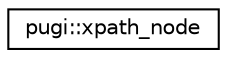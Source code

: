 digraph "Graphical Class Hierarchy"
{
 // LATEX_PDF_SIZE
  edge [fontname="Helvetica",fontsize="10",labelfontname="Helvetica",labelfontsize="10"];
  node [fontname="Helvetica",fontsize="10",shape=record];
  rankdir="LR";
  Node0 [label="pugi::xpath_node",height=0.2,width=0.4,color="black", fillcolor="white", style="filled",URL="$classpugi_1_1xpath__node.html",tooltip=" "];
}
